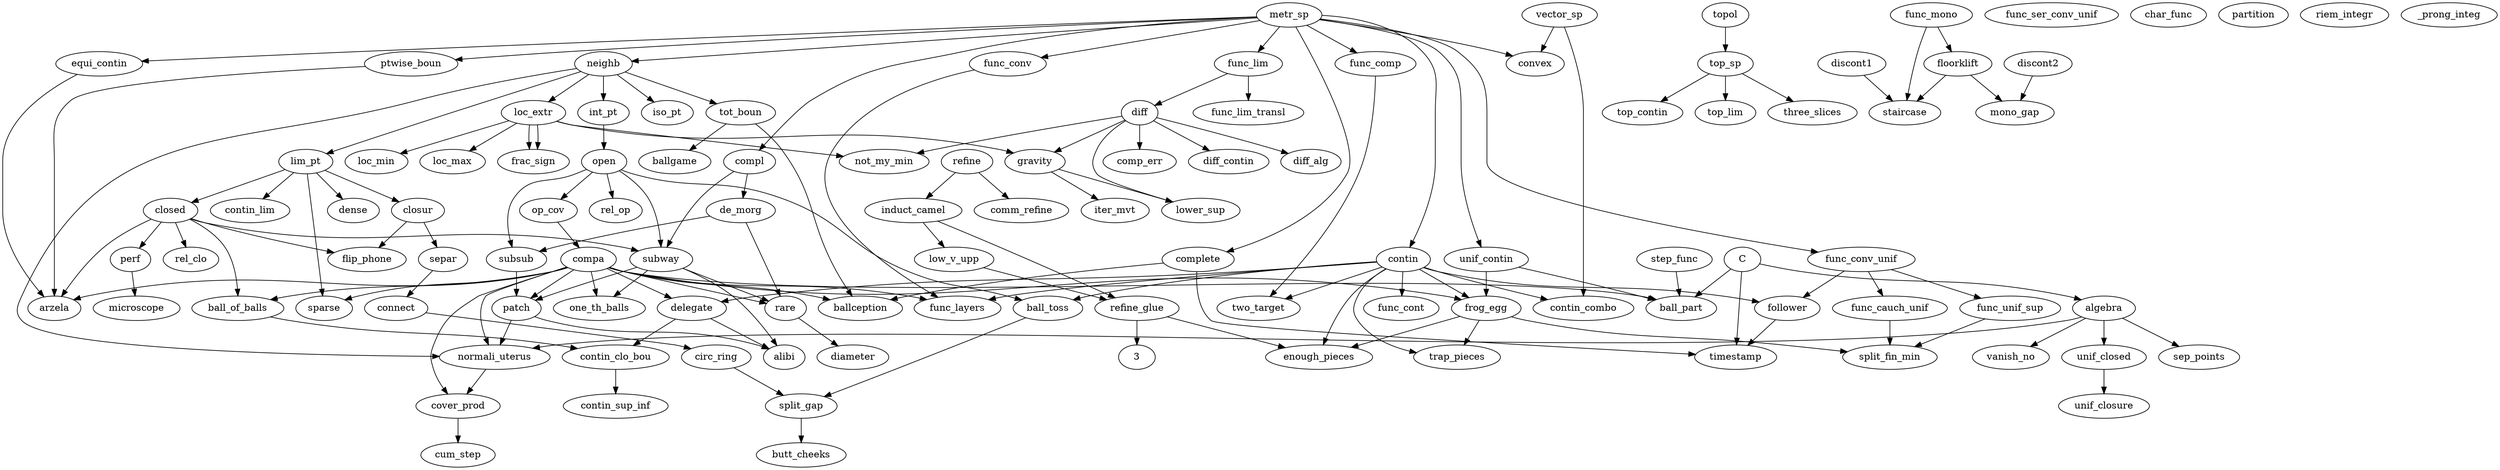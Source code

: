 digraph G {
  metr_sp -> neighb;
  metr_sp -> compl;
  neighb -> int_pt;
  neighb -> lim_pt;
  neighb -> iso_pt;
  int_pt -> open;
  lim_pt -> closed;
  lim_pt -> closur;
  lim_pt -> dense;
  closed -> perf;
  closed -> rel_clo;
  open -> rel_op;
  open-> op_cov;
  op_cov -> compa;
  compl -> de_morg;
  compl -> subway;
  open -> subway;
  closed -> subway;
  subway -> one_th_balls;
  compa -> one_th_balls;
  open -> subsub;
  de_morg -> subsub;
  subsub -> patch;
  compa -> patch;
  subway -> patch;
  closed -> flip_phone;
  closur -> flip_phone;
  compa -> rare;
  subway -> rare;
  de_morg -> rare;
  compa -> sparse;
  lim_pt -> sparse;
  rare -> diameter;
  vector_sp -> convex;
  metr_sp -> convex;
  closur -> separ;
  separ -> connect;
  connect -> circ_ring;
  metr_sp -> func_lim;
  metr_sp -> contin;
  perf -> microscope;
  func_lim -> func_lim_transl;
  contin -> func_cont;
  metr_sp -> func_comp;
  contin -> two_target;
  func_comp -> two_target;
  open -> ball_toss;
  contin -> ball_toss;
  lim_pt -> contin_lim;
  contin -> contin_combo;
  vector_sp -> contin_combo;
  compa -> ball_of_balls;
  closed -> ball_of_balls;
  compa -> delegate;
  contin -> delegate;
  ball_of_balls -> contin_clo_bou;
  delegate -> contin_clo_bou;
  contin_clo_bou -> contin_sup_inf;
  delegate -> alibi
  patch -> alibi
  subway -> alibi
  metr_sp -> unif_contin
  unif_contin -> frog_egg
  compa -> frog_egg
  contin -> frog_egg
  circ_ring -> split_gap
  ball_toss -> split_gap
  split_gap -> butt_cheeks
  topol -> top_sp
  top_sp -> top_contin
  top_sp -> top_lim
  top_sp -> three_slices
  discont1
  discont2
  func_mono
  func_mono -> floorklift
  discont2 -> mono_gap
  floorklift -> mono_gap
  func_mono -> staircase
  floorklift -> staircase
  discont1 -> staircase
  metr_sp -> func_conv
  metr_sp -> func_conv_unif
  func_conv_unif -> func_cauch_unif
  func_conv_unif -> func_unif_sup
  func_ser_conv_unif
  contin -> follower
  func_conv_unif -> follower
  C -> timestamp
  follower -> timestamp
  metr_sp -> complete
  complete -> timestamp
  compa -> func_layers
  contin -> func_layers
  func_conv -> func_layers
  neighb -> tot_boun
  tot_boun -> ballception
  compa -> ballception
  complete -> ballception
  tot_boun -> ballgame
  metr_sp -> ptwise_boun
  metr_sp -> equi_contin
  frog_egg -> split_fin_min
  func_unif_sup -> split_fin_min
  func_cauch_unif -> split_fin_min
  ptwise_boun -> arzela
  equi_contin -> arzela
  closed -> arzela
  compa -> arzela
  char_func
  step_func
  C -> ball_part
  unif_contin -> ball_part
  compa -> ball_part
  step_func -> ball_part
  C -> algebra
  algebra -> unif_closed
  unif_closed -> unif_closure
  algebra -> sep_points
  algebra -> vanish_no
  patch -> normali_uterus
  algebra -> normali_uterus
  neighb -> normali_uterus
  compa -> normali_uterus
  normali_uterus -> cover_prod
  compa -> cover_prod
  cover_prod -> cum_step
  func_lim -> diff
  diff -> diff_contin
  diff -> diff_alg
  diff -> comp_err
  neighb -> loc_extr
  loc_extr -> loc_min
  loc_extr -> loc_max
  loc_extr -> frac_sign
  loc_extr -> frac_sign
  diff -> gravity
  loc_extr -> gravity
  diff -> not_my_min
  loc_extr -> not_my_min
  gravity -> lower_sup
  diff -> lower_sup
  gravity -> iter_mvt
  partition
  riem_integr
  refine
  refine -> comm_refine
  refine -> induct_camel
  induct_camel -> low_v_upp
  low_v_upp -> refine_glue
  induct_camel -> refine_glue
  refine_glue -> 3_prong_integ
  refine_glue -> enough_pieces
  contin -> enough_pieces
  frog_egg -> enough_pieces
  contin -> trap_pieces
  frog_egg -> trap_pieces
}

/*
 * de_morg = De Morgan's Law
 * subway = Complement of Open Sets is Closed
 * one_th_balls = Compact Sets are Closed
 * subsub = Union/Intersection of Open/Closed Sets
 * patch = Closed subsets of compact sets are compact
 * flip_phone = Characterization of Closure
 * rare = Infinite Intersection of Compact Sets Nonempty when Finite Intersection Always Nonempty
 * sparse = Compact sets are Sequentially compact
 * microscope = Cantor 1/3 set is perfect
 * circ_ring = Characterization of Connected Sets
 * two_target = Composition of Partially Continuous Function is Partially Continuous
 * ball_toss = Continuous iff preimage of open sets are open
 * delegate = Continuous mpas preserve compactness
 * contin_lim = Continuous maps preserve limits
 * contin_combo = Combos of continuous maps are continuous
 * ball_of_balls = Compact implies closed and bounded
 * contin_clo_bou = Continuous func image of compact set is closed and bounded;
 * contin_sup_inf = Continuous func achieves inf and sup on compact set
 * alibi = 1-to-1 map from compact metric space preserves open sets
 * frog_egg = continuous map from a compact metric space is uniformly continuous
 * split_gap = continuous maps preserve connectedness
 * butt_cheeks = intermediate value theorem
 * three_slices = extended reals topology makes R compact
 * floorklift = left and right limits always exist for monotonically increasing func + inequality involving sup/inf
 * staircase = Monotone function on open interval has countably many discontinuities
 * mono_gap = Monotone funcs R to R have no discont of 2nd kind
 * func_cauch_unif = Equivalent characterization of function uniform convergence
 * func_unif_sup = Converges uniformly iff supremum of distance goes to zero as function sequence goes to infinity
 * func_ser_conv_unif = Function series converges uniformsly if supremum less than terms of convergent sequence (via comparison test)
 * follower = if sequence of pointwise convergent, continuous functions converges uniformly then converges to continuous function
 * timestamp = if Y complete, C(X;Y) is complete
 * func_layers = monotone sequence of continuous functions on a compact metric space converges uniformly
 * ballception = compact iff totally bounded and complete
 * ballgame = if you have arbitrary epsilon maps with totally bounded images as well as "reverse continuity" then totally bounded
 * split_fin_min = Cauchy sequence of contin,boun functions from compact metric space is equicontin
 * arzela = Arzela-Escoli: set of contin,boun funcs is compact iff closed and ptwise bounded and equicontinuous
 * ball_part = claim that all contin,boun functions from [0,1] can be approximated by a step function
 * normali_uterus = lemma that we can create arbitrary uterus func
 * cover_prod = lemma 2 that we can create low/hi func on disjoint closed sets
 * comp_err = Chain rule
 * frac_sign = Derivative is zero at local min or max
 * gravity = Mean Value Theorem
 * not_my_min = Intermediate value theorem of derivatives
 * lower_sup = L'Hopital's rule
 * iter_mvt = Taylor's theorem
 * induct_camel = common refinement raises/lowers lower/upper sum
 * low_v_upp = Lower riemann integral does not exceed upper
 * refine_glue = Characterization of riemann integrability
 * 3_prong_integr = for all refinements, sum of function gaps vs lower-upper, sum of function gaps versus integral
 * enough_pieces = continuous implies integrable
 * trap_pieces = f monotone, alpha contin implies f integrable
 * */
